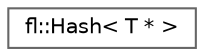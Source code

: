 digraph "Graphical Class Hierarchy"
{
 // INTERACTIVE_SVG=YES
 // LATEX_PDF_SIZE
  bgcolor="transparent";
  edge [fontname=Helvetica,fontsize=10,labelfontname=Helvetica,labelfontsize=10];
  node [fontname=Helvetica,fontsize=10,shape=box,height=0.2,width=0.4];
  rankdir="LR";
  Node0 [id="Node000000",label="fl::Hash\< T * \>",height=0.2,width=0.4,color="grey40", fillcolor="white", style="filled",URL="$dd/d98/structfl_1_1_hash_3_01_t_01_5_01_4.html",tooltip=" "];
}
